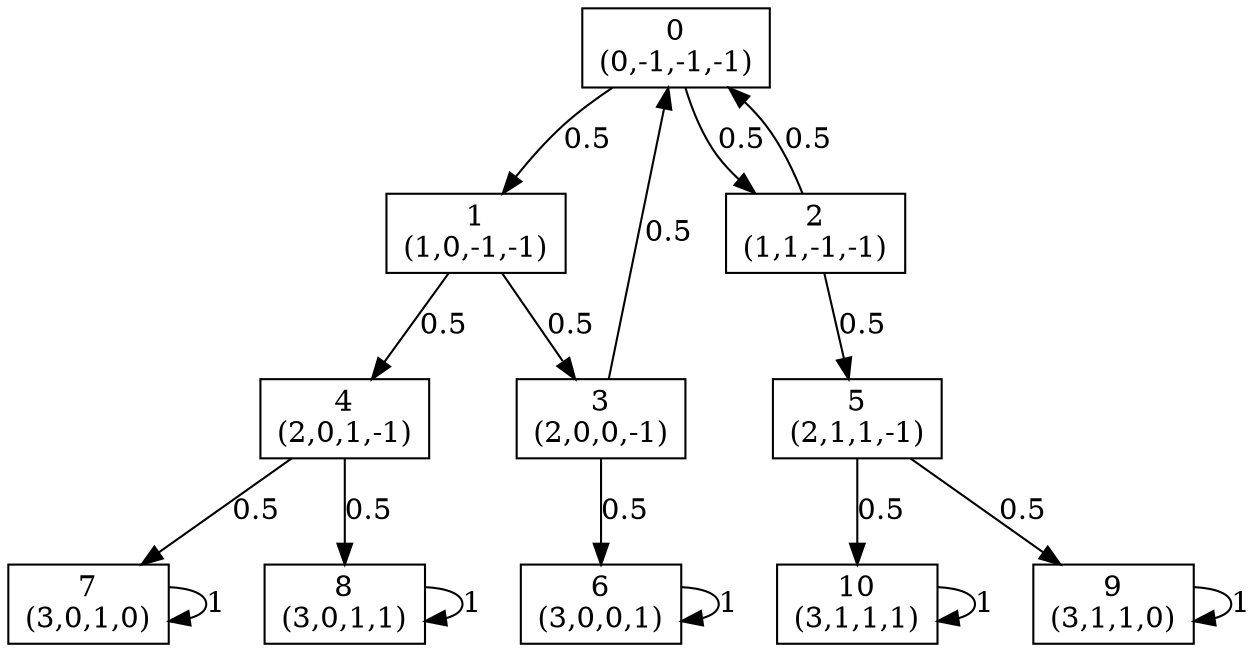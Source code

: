 digraph P {
node [shape=box];
0 -> 1 [ label="0.5" ];
0 -> 2 [ label="0.5" ];
1 -> 3 [ label="0.5" ];
1 -> 4 [ label="0.5" ];
2 -> 0 [ label="0.5" ];
2 -> 5 [ label="0.5" ];
3 -> 0 [ label="0.5" ];
3 -> 6 [ label="0.5" ];
4 -> 7 [ label="0.5" ];
4 -> 8 [ label="0.5" ];
5 -> 9 [ label="0.5" ];
5 -> 10 [ label="0.5" ];
6 -> 6 [ label="1" ];
7 -> 7 [ label="1" ];
8 -> 8 [ label="1" ];
9 -> 9 [ label="1" ];
10 -> 10 [ label="1" ];
0 [label="0\n(0,-1,-1,-1)"];
1 [label="1\n(1,0,-1,-1)"];
2 [label="2\n(1,1,-1,-1)"];
3 [label="3\n(2,0,0,-1)"];
4 [label="4\n(2,0,1,-1)"];
5 [label="5\n(2,1,1,-1)"];
6 [label="6\n(3,0,0,1)"];
7 [label="7\n(3,0,1,0)"];
8 [label="8\n(3,0,1,1)"];
9 [label="9\n(3,1,1,0)"];
10 [label="10\n(3,1,1,1)"];
}
